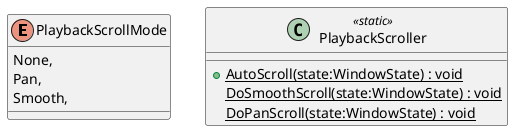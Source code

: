 @startuml
enum PlaybackScrollMode {
    None,
    Pan,
    Smooth,
}
class PlaybackScroller <<static>> {
    + {static} AutoScroll(state:WindowState) : void
    {static} DoSmoothScroll(state:WindowState) : void
    {static} DoPanScroll(state:WindowState) : void
}
@enduml
